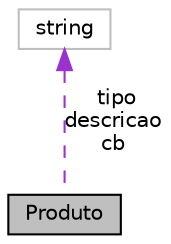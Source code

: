 digraph "Produto"
{
  edge [fontname="Helvetica",fontsize="10",labelfontname="Helvetica",labelfontsize="10"];
  node [fontname="Helvetica",fontsize="10",shape=record];
  Node1 [label="Produto",height=0.2,width=0.4,color="black", fillcolor="grey75", style="filled" fontcolor="black"];
  Node2 -> Node1 [dir="back",color="darkorchid3",fontsize="10",style="dashed",label=" tipo\ndescricao\ncb" ,fontname="Helvetica"];
  Node2 [label="string",height=0.2,width=0.4,color="grey75", fillcolor="white", style="filled"];
}
